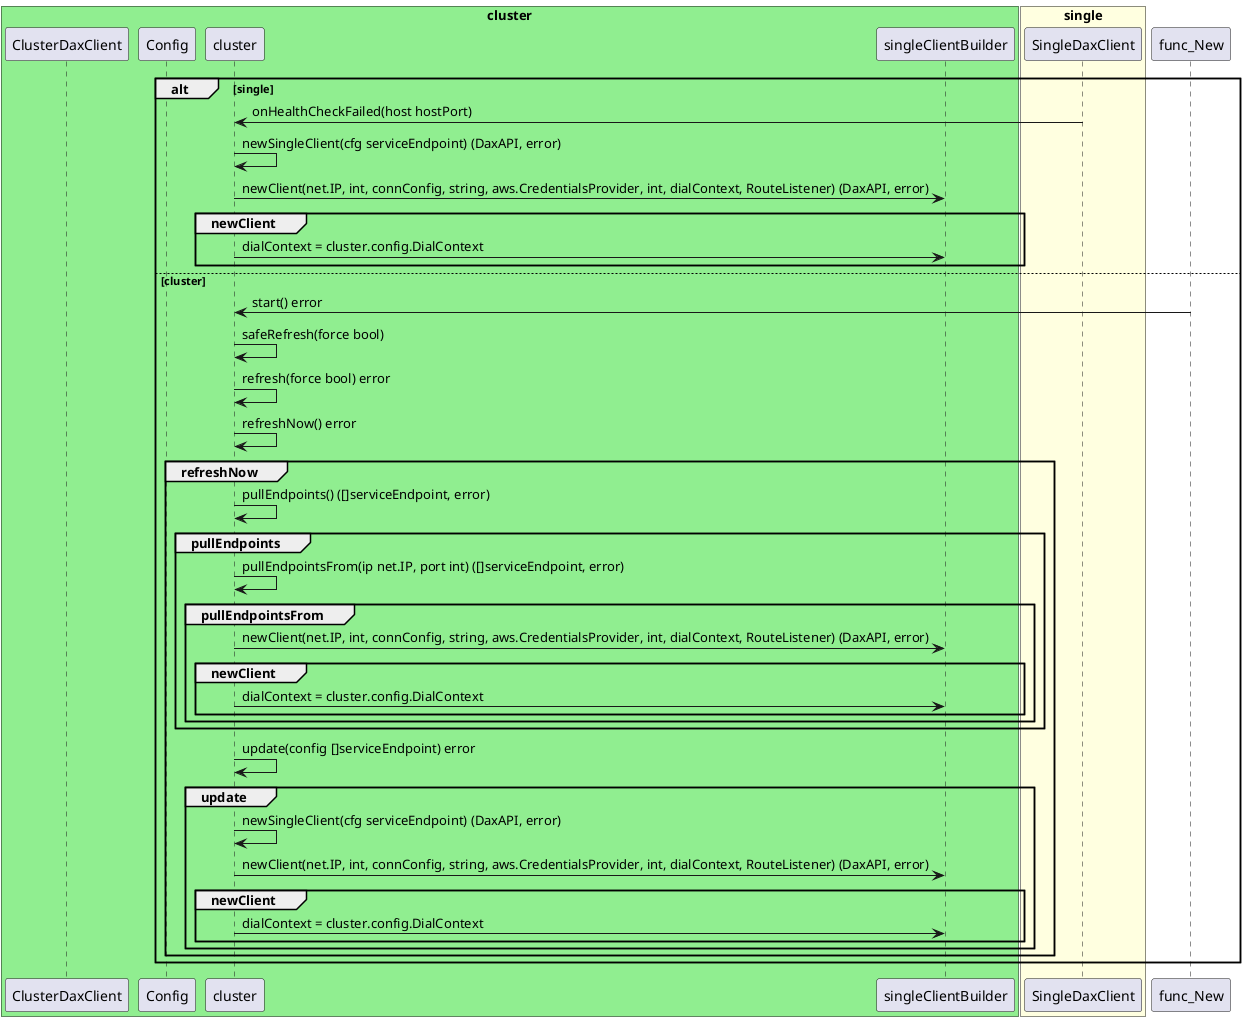@startuml DialContext_SequenceDiagram

box "cluster" #LightGreen
    participant ClusterDaxClient
    participant Config
    participant cluster
    participant singleClientBuilder
end box

box "single" #LightYellow
    participant SingleDaxClient
end box

alt single
    SingleDaxClient -> cluster : onHealthCheckFailed(host hostPort)
    cluster -> cluster : newSingleClient(cfg serviceEndpoint) (DaxAPI, error)
    cluster -> singleClientBuilder : newClient(net.IP, int, connConfig, string, aws.CredentialsProvider, int, dialContext, RouteListener) (DaxAPI, error) 
    group newClient
        cluster -> singleClientBuilder : dialContext = cluster.config.DialContext
    end
else cluster
    func_New -> cluster : start() error
    cluster -> cluster : safeRefresh(force bool)
    cluster -> cluster : refresh(force bool) error
    cluster -> cluster : refreshNow() error
    group refreshNow
        cluster -> cluster : pullEndpoints() ([]serviceEndpoint, error)
        group pullEndpoints
            cluster -> cluster : pullEndpointsFrom(ip net.IP, port int) ([]serviceEndpoint, error)
            group pullEndpointsFrom
                cluster -> singleClientBuilder : newClient(net.IP, int, connConfig, string, aws.CredentialsProvider, int, dialContext, RouteListener) (DaxAPI, error) 
                group newClient
                    cluster -> singleClientBuilder : dialContext = cluster.config.DialContext
                end
            end
        end 
        cluster -> cluster : update(config []serviceEndpoint) error 
        group update
            cluster -> cluster : newSingleClient(cfg serviceEndpoint) (DaxAPI, error)
            cluster -> singleClientBuilder : newClient(net.IP, int, connConfig, string, aws.CredentialsProvider, int, dialContext, RouteListener) (DaxAPI, error) 
            group newClient
                cluster -> singleClientBuilder : dialContext = cluster.config.DialContext
            end
        end
    end
end


@enduml